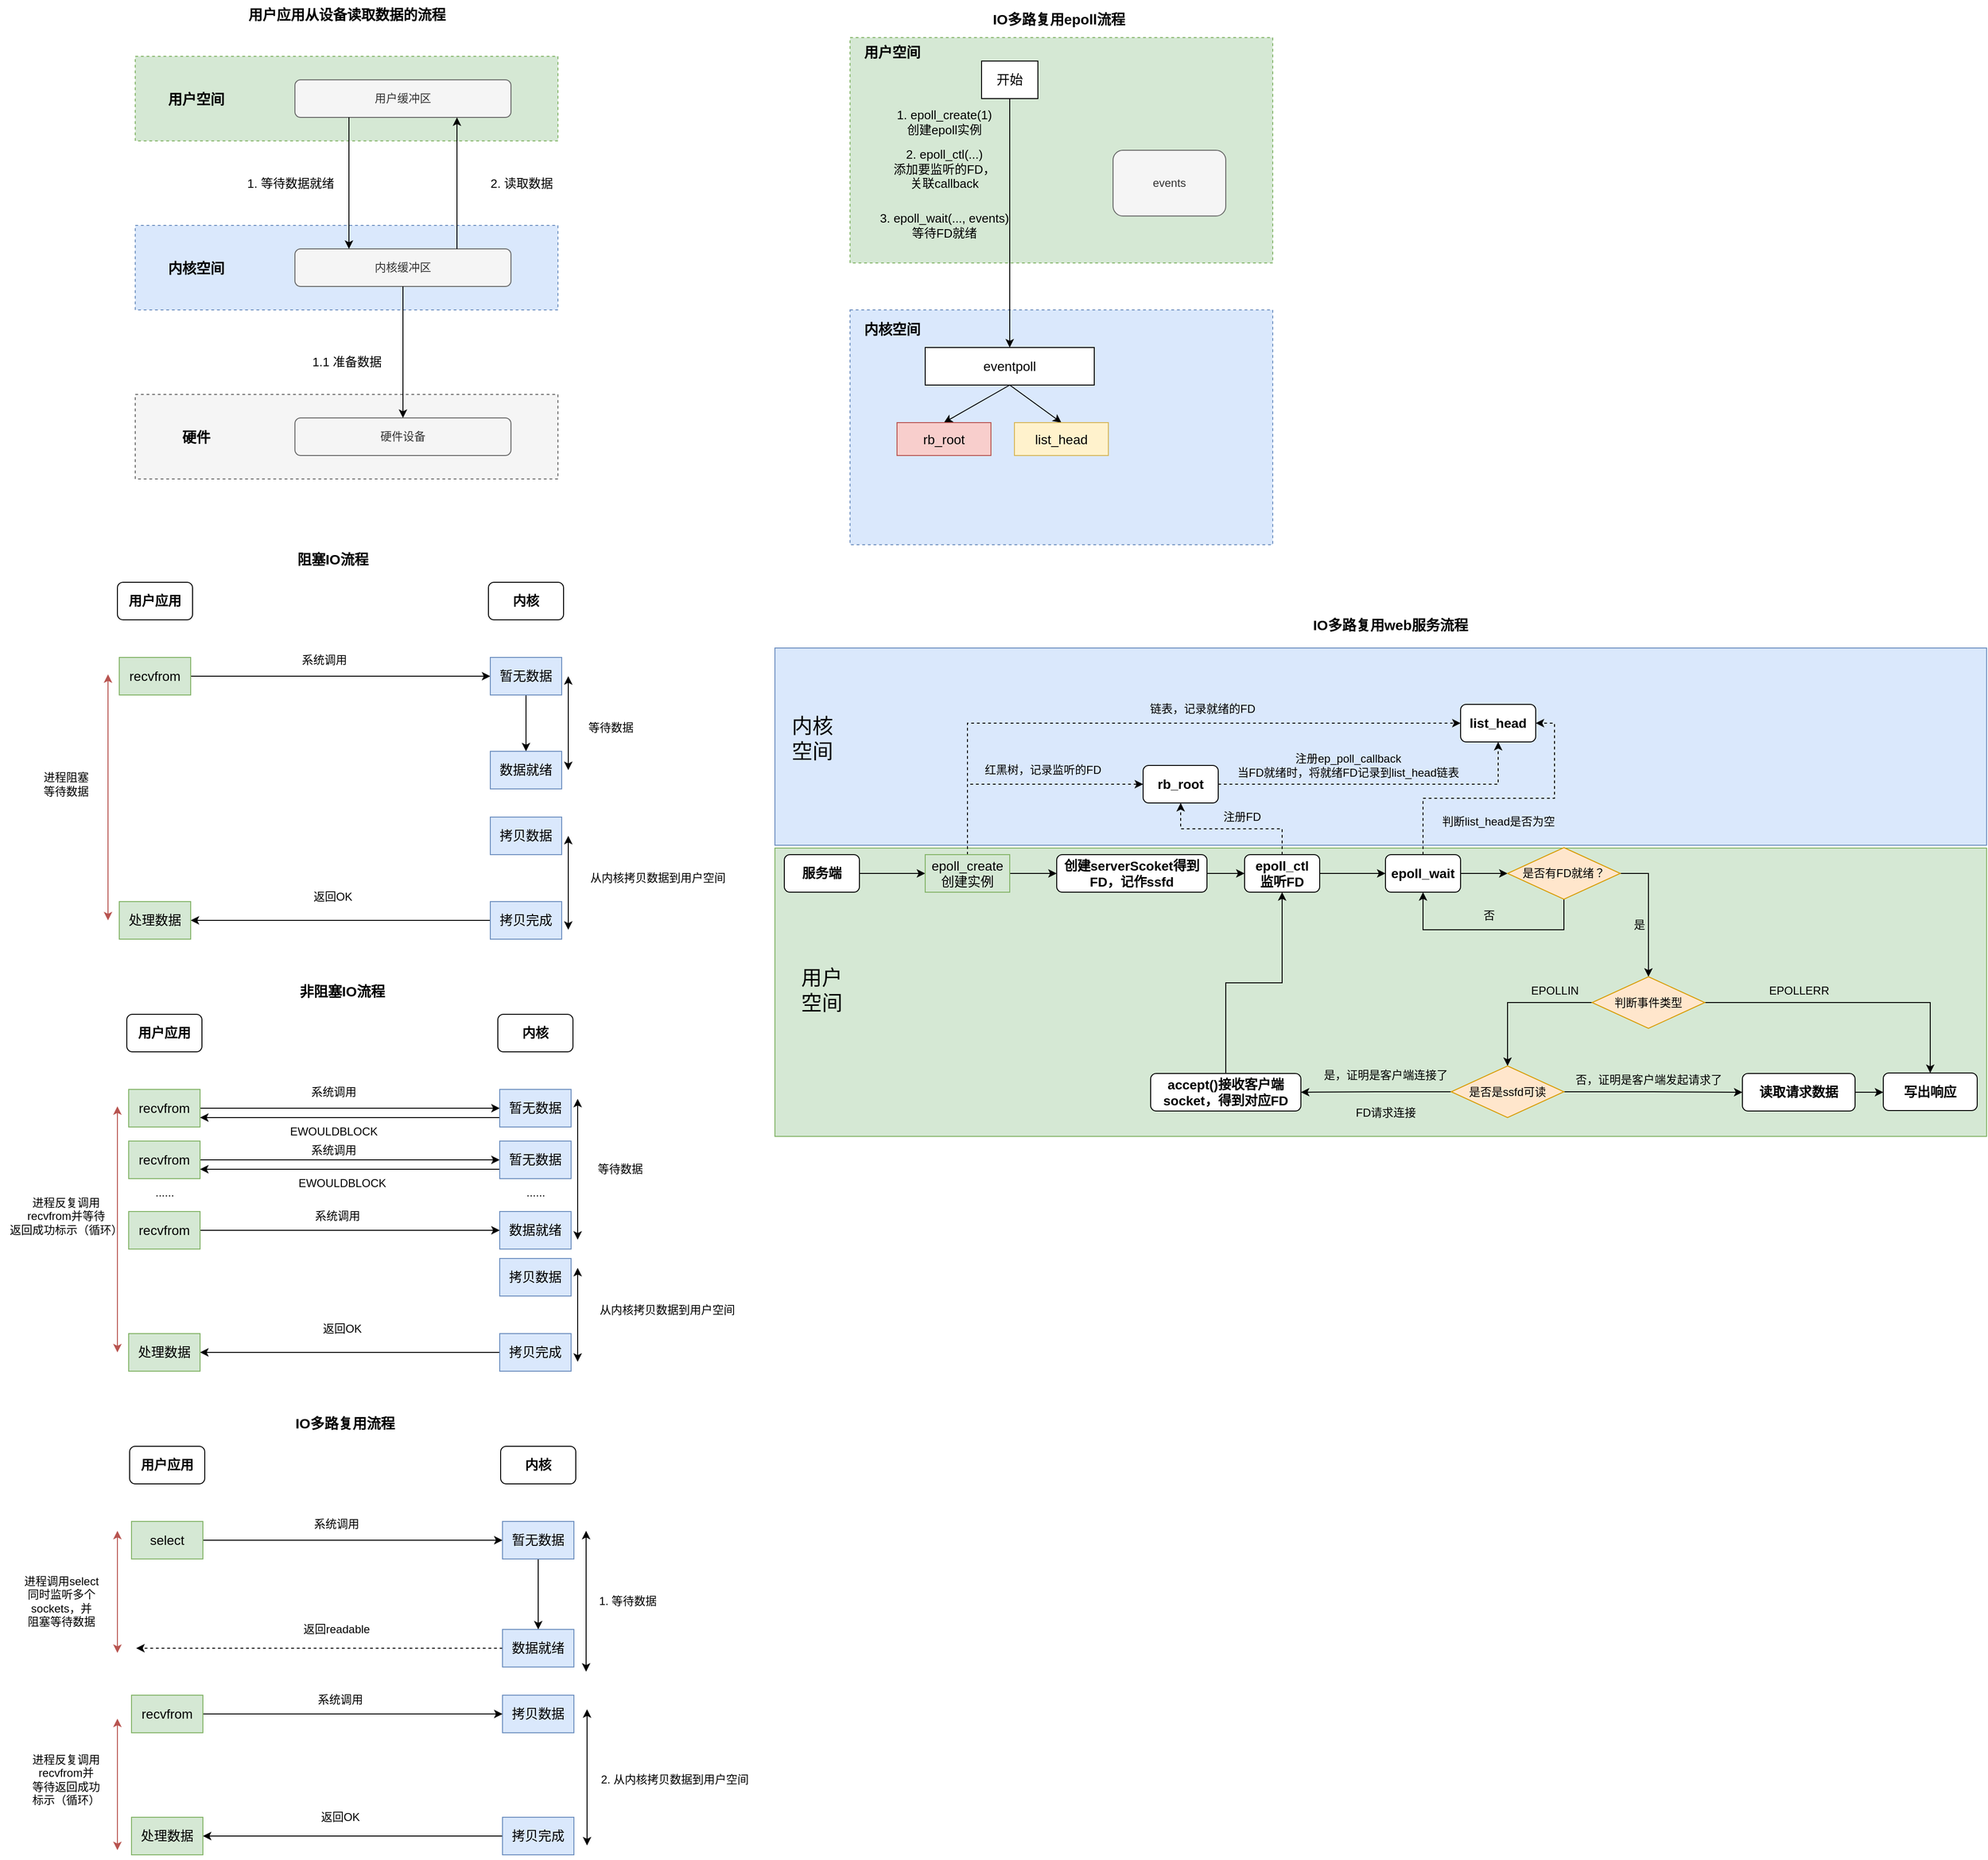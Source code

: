 <mxfile version="24.7.10">
  <diagram name="第 1 页" id="-Y688hWt-vYBH1oa-HEC">
    <mxGraphModel dx="1595" dy="975" grid="1" gridSize="10" guides="1" tooltips="1" connect="1" arrows="1" fold="1" page="0" pageScale="1" pageWidth="827" pageHeight="1169" math="0" shadow="0">
      <root>
        <mxCell id="0" />
        <mxCell id="1" parent="0" />
        <mxCell id="8fVy2sfRZONsqgeAgarc-101" value="" style="rounded=0;whiteSpace=wrap;html=1;fillColor=#d5e8d4;strokeColor=#82b366;" vertex="1" parent="1">
          <mxGeometry x="870" y="1003" width="1290" height="307" as="geometry" />
        </mxCell>
        <mxCell id="8fVy2sfRZONsqgeAgarc-99" value="" style="rounded=0;whiteSpace=wrap;html=1;fillColor=#dae8fc;strokeColor=#6c8ebf;" vertex="1" parent="1">
          <mxGeometry x="870" y="790" width="1290" height="210" as="geometry" />
        </mxCell>
        <mxCell id="o9LezySmh5jXDNd7ZTJF-5" value="" style="group" parent="1" vertex="1" connectable="0">
          <mxGeometry x="189" y="160" width="450" height="90" as="geometry" />
        </mxCell>
        <mxCell id="o9LezySmh5jXDNd7ZTJF-1" value="" style="rounded=0;whiteSpace=wrap;html=1;fillColor=#d5e8d4;strokeColor=#82b366;dashed=1;" parent="o9LezySmh5jXDNd7ZTJF-5" vertex="1">
          <mxGeometry width="450" height="90" as="geometry" />
        </mxCell>
        <mxCell id="o9LezySmh5jXDNd7ZTJF-2" value="用户空间" style="text;html=1;align=center;verticalAlign=middle;whiteSpace=wrap;rounded=0;fontSize=15;fontStyle=1" parent="o9LezySmh5jXDNd7ZTJF-5" vertex="1">
          <mxGeometry x="20" y="30" width="90" height="30" as="geometry" />
        </mxCell>
        <mxCell id="o9LezySmh5jXDNd7ZTJF-4" value="用户缓冲区" style="rounded=1;whiteSpace=wrap;html=1;fillColor=#f5f5f5;strokeColor=#666666;fontColor=#333333;" parent="o9LezySmh5jXDNd7ZTJF-5" vertex="1">
          <mxGeometry x="170" y="25" width="230" height="40" as="geometry" />
        </mxCell>
        <mxCell id="o9LezySmh5jXDNd7ZTJF-6" value="" style="group" parent="1" vertex="1" connectable="0">
          <mxGeometry x="189" y="340" width="450" height="90" as="geometry" />
        </mxCell>
        <mxCell id="o9LezySmh5jXDNd7ZTJF-7" value="" style="rounded=0;whiteSpace=wrap;html=1;fillColor=#dae8fc;strokeColor=#6c8ebf;dashed=1;" parent="o9LezySmh5jXDNd7ZTJF-6" vertex="1">
          <mxGeometry width="450" height="90" as="geometry" />
        </mxCell>
        <mxCell id="o9LezySmh5jXDNd7ZTJF-8" value="内核空间" style="text;html=1;align=center;verticalAlign=middle;whiteSpace=wrap;rounded=0;fontSize=15;fontStyle=1" parent="o9LezySmh5jXDNd7ZTJF-6" vertex="1">
          <mxGeometry x="20" y="30" width="90" height="30" as="geometry" />
        </mxCell>
        <mxCell id="o9LezySmh5jXDNd7ZTJF-9" value="内核缓冲区" style="rounded=1;whiteSpace=wrap;html=1;fillColor=#f5f5f5;strokeColor=#666666;fontColor=#333333;" parent="o9LezySmh5jXDNd7ZTJF-6" vertex="1">
          <mxGeometry x="170" y="25" width="230" height="40" as="geometry" />
        </mxCell>
        <mxCell id="o9LezySmh5jXDNd7ZTJF-11" style="edgeStyle=orthogonalEdgeStyle;rounded=0;orthogonalLoop=1;jettySize=auto;html=1;exitX=0.25;exitY=1;exitDx=0;exitDy=0;entryX=0.25;entryY=0;entryDx=0;entryDy=0;" parent="1" source="o9LezySmh5jXDNd7ZTJF-4" target="o9LezySmh5jXDNd7ZTJF-9" edge="1">
          <mxGeometry relative="1" as="geometry" />
        </mxCell>
        <mxCell id="o9LezySmh5jXDNd7ZTJF-12" value="1. 等待数据就绪" style="text;html=1;align=center;verticalAlign=middle;resizable=0;points=[];autosize=1;strokeColor=none;fillColor=none;fontSize=13;" parent="1" vertex="1">
          <mxGeometry x="294" y="280" width="120" height="30" as="geometry" />
        </mxCell>
        <mxCell id="o9LezySmh5jXDNd7ZTJF-13" style="edgeStyle=orthogonalEdgeStyle;rounded=0;orthogonalLoop=1;jettySize=auto;html=1;exitX=0.75;exitY=0;exitDx=0;exitDy=0;entryX=0.75;entryY=1;entryDx=0;entryDy=0;" parent="1" source="o9LezySmh5jXDNd7ZTJF-9" target="o9LezySmh5jXDNd7ZTJF-4" edge="1">
          <mxGeometry relative="1" as="geometry" />
        </mxCell>
        <mxCell id="o9LezySmh5jXDNd7ZTJF-14" value="2. 读取数据" style="text;html=1;align=center;verticalAlign=middle;resizable=0;points=[];autosize=1;strokeColor=none;fillColor=none;fontSize=13;" parent="1" vertex="1">
          <mxGeometry x="555" y="280" width="90" height="30" as="geometry" />
        </mxCell>
        <mxCell id="o9LezySmh5jXDNd7ZTJF-15" value="" style="group" parent="1" vertex="1" connectable="0">
          <mxGeometry x="189" y="520" width="450" height="90" as="geometry" />
        </mxCell>
        <mxCell id="o9LezySmh5jXDNd7ZTJF-16" value="" style="rounded=0;whiteSpace=wrap;html=1;fillColor=#f5f5f5;strokeColor=#666666;dashed=1;fontColor=#333333;" parent="o9LezySmh5jXDNd7ZTJF-15" vertex="1">
          <mxGeometry width="450" height="90" as="geometry" />
        </mxCell>
        <mxCell id="o9LezySmh5jXDNd7ZTJF-17" value="硬件" style="text;html=1;align=center;verticalAlign=middle;whiteSpace=wrap;rounded=0;fontSize=15;fontStyle=1" parent="o9LezySmh5jXDNd7ZTJF-15" vertex="1">
          <mxGeometry x="20" y="30" width="90" height="30" as="geometry" />
        </mxCell>
        <mxCell id="o9LezySmh5jXDNd7ZTJF-18" value="硬件设备" style="rounded=1;whiteSpace=wrap;html=1;fillColor=#f5f5f5;strokeColor=#666666;fontColor=#333333;" parent="o9LezySmh5jXDNd7ZTJF-15" vertex="1">
          <mxGeometry x="170" y="25" width="230" height="40" as="geometry" />
        </mxCell>
        <mxCell id="o9LezySmh5jXDNd7ZTJF-19" style="edgeStyle=orthogonalEdgeStyle;rounded=0;orthogonalLoop=1;jettySize=auto;html=1;exitX=0.5;exitY=1;exitDx=0;exitDy=0;entryX=0.5;entryY=0;entryDx=0;entryDy=0;" parent="1" source="o9LezySmh5jXDNd7ZTJF-9" target="o9LezySmh5jXDNd7ZTJF-18" edge="1">
          <mxGeometry relative="1" as="geometry" />
        </mxCell>
        <mxCell id="o9LezySmh5jXDNd7ZTJF-20" value="1.1 准备数据" style="text;html=1;align=center;verticalAlign=middle;resizable=0;points=[];autosize=1;strokeColor=none;fillColor=none;fontSize=13;" parent="1" vertex="1">
          <mxGeometry x="364" y="470" width="100" height="30" as="geometry" />
        </mxCell>
        <mxCell id="o9LezySmh5jXDNd7ZTJF-21" value="用户应用从设备读取数据的流程" style="text;html=1;align=center;verticalAlign=middle;resizable=0;points=[];autosize=1;strokeColor=none;fillColor=none;fontSize=15;fontStyle=1" parent="1" vertex="1">
          <mxGeometry x="299" y="100" width="230" height="30" as="geometry" />
        </mxCell>
        <mxCell id="o9LezySmh5jXDNd7ZTJF-22" value="用户应用" style="rounded=1;whiteSpace=wrap;html=1;fontSize=14;fontStyle=1" parent="1" vertex="1">
          <mxGeometry x="170" y="720" width="80" height="40" as="geometry" />
        </mxCell>
        <mxCell id="o9LezySmh5jXDNd7ZTJF-23" value="内核" style="rounded=1;whiteSpace=wrap;html=1;fontSize=14;fontStyle=1" parent="1" vertex="1">
          <mxGeometry x="565" y="720" width="80" height="40" as="geometry" />
        </mxCell>
        <mxCell id="o9LezySmh5jXDNd7ZTJF-31" style="edgeStyle=orthogonalEdgeStyle;rounded=0;orthogonalLoop=1;jettySize=auto;html=1;exitX=1;exitY=0.5;exitDx=0;exitDy=0;" parent="1" source="o9LezySmh5jXDNd7ZTJF-24" target="o9LezySmh5jXDNd7ZTJF-25" edge="1">
          <mxGeometry relative="1" as="geometry" />
        </mxCell>
        <mxCell id="o9LezySmh5jXDNd7ZTJF-24" value="recvfrom" style="rounded=0;whiteSpace=wrap;html=1;fontSize=14;fillColor=#d5e8d4;strokeColor=#82b366;" parent="1" vertex="1">
          <mxGeometry x="172" y="800" width="76" height="40" as="geometry" />
        </mxCell>
        <mxCell id="o9LezySmh5jXDNd7ZTJF-33" style="edgeStyle=orthogonalEdgeStyle;rounded=0;orthogonalLoop=1;jettySize=auto;html=1;exitX=0.5;exitY=1;exitDx=0;exitDy=0;" parent="1" source="o9LezySmh5jXDNd7ZTJF-25" target="o9LezySmh5jXDNd7ZTJF-26" edge="1">
          <mxGeometry relative="1" as="geometry" />
        </mxCell>
        <mxCell id="o9LezySmh5jXDNd7ZTJF-25" value="暂无数据" style="rounded=0;whiteSpace=wrap;html=1;fontSize=14;fillColor=#dae8fc;strokeColor=#6c8ebf;" parent="1" vertex="1">
          <mxGeometry x="567" y="800" width="76" height="40" as="geometry" />
        </mxCell>
        <mxCell id="o9LezySmh5jXDNd7ZTJF-26" value="数据就绪" style="rounded=0;whiteSpace=wrap;html=1;fontSize=14;fillColor=#dae8fc;strokeColor=#6c8ebf;" parent="1" vertex="1">
          <mxGeometry x="567" y="900" width="76" height="40" as="geometry" />
        </mxCell>
        <mxCell id="o9LezySmh5jXDNd7ZTJF-28" value="拷贝数据" style="rounded=0;whiteSpace=wrap;html=1;fontSize=14;fillColor=#dae8fc;strokeColor=#6c8ebf;" parent="1" vertex="1">
          <mxGeometry x="567" y="970" width="76" height="40" as="geometry" />
        </mxCell>
        <mxCell id="o9LezySmh5jXDNd7ZTJF-39" style="edgeStyle=orthogonalEdgeStyle;rounded=0;orthogonalLoop=1;jettySize=auto;html=1;exitX=0;exitY=0.5;exitDx=0;exitDy=0;" parent="1" source="o9LezySmh5jXDNd7ZTJF-29" target="o9LezySmh5jXDNd7ZTJF-30" edge="1">
          <mxGeometry relative="1" as="geometry" />
        </mxCell>
        <mxCell id="o9LezySmh5jXDNd7ZTJF-29" value="拷贝完成" style="rounded=0;whiteSpace=wrap;html=1;fontSize=14;fillColor=#dae8fc;strokeColor=#6c8ebf;" parent="1" vertex="1">
          <mxGeometry x="567" y="1060" width="76" height="40" as="geometry" />
        </mxCell>
        <mxCell id="o9LezySmh5jXDNd7ZTJF-30" value="处理数据" style="rounded=0;whiteSpace=wrap;html=1;fontSize=14;fillColor=#d5e8d4;strokeColor=#82b366;" parent="1" vertex="1">
          <mxGeometry x="172" y="1060" width="76" height="40" as="geometry" />
        </mxCell>
        <mxCell id="o9LezySmh5jXDNd7ZTJF-32" value="系统调用" style="text;html=1;align=center;verticalAlign=middle;resizable=0;points=[];autosize=1;strokeColor=none;fillColor=none;" parent="1" vertex="1">
          <mxGeometry x="355" y="788" width="70" height="30" as="geometry" />
        </mxCell>
        <mxCell id="o9LezySmh5jXDNd7ZTJF-35" value="" style="endArrow=classic;startArrow=classic;html=1;rounded=0;" parent="1" edge="1">
          <mxGeometry width="50" height="50" relative="1" as="geometry">
            <mxPoint x="650" y="920" as="sourcePoint" />
            <mxPoint x="650" y="820" as="targetPoint" />
          </mxGeometry>
        </mxCell>
        <mxCell id="o9LezySmh5jXDNd7ZTJF-36" value="等待数据" style="text;html=1;align=center;verticalAlign=middle;resizable=0;points=[];autosize=1;strokeColor=none;fillColor=none;" parent="1" vertex="1">
          <mxGeometry x="660" y="860" width="70" height="30" as="geometry" />
        </mxCell>
        <mxCell id="o9LezySmh5jXDNd7ZTJF-37" value="" style="endArrow=classic;startArrow=classic;html=1;rounded=0;" parent="1" edge="1">
          <mxGeometry width="50" height="50" relative="1" as="geometry">
            <mxPoint x="650" y="1090" as="sourcePoint" />
            <mxPoint x="650" y="990" as="targetPoint" />
          </mxGeometry>
        </mxCell>
        <mxCell id="o9LezySmh5jXDNd7ZTJF-38" value="从内核拷贝数据到用户空间" style="text;html=1;align=center;verticalAlign=middle;resizable=0;points=[];autosize=1;strokeColor=none;fillColor=none;" parent="1" vertex="1">
          <mxGeometry x="660" y="1020" width="170" height="30" as="geometry" />
        </mxCell>
        <mxCell id="o9LezySmh5jXDNd7ZTJF-40" value="返回OK" style="text;html=1;align=center;verticalAlign=middle;resizable=0;points=[];autosize=1;strokeColor=none;fillColor=none;" parent="1" vertex="1">
          <mxGeometry x="369" y="1040" width="60" height="30" as="geometry" />
        </mxCell>
        <mxCell id="o9LezySmh5jXDNd7ZTJF-41" value="" style="endArrow=classic;startArrow=classic;html=1;rounded=0;fillColor=#f8cecc;strokeColor=#b85450;" parent="1" edge="1">
          <mxGeometry width="50" height="50" relative="1" as="geometry">
            <mxPoint x="160" y="1080" as="sourcePoint" />
            <mxPoint x="160" y="818" as="targetPoint" />
          </mxGeometry>
        </mxCell>
        <mxCell id="o9LezySmh5jXDNd7ZTJF-43" value="进程阻塞&lt;div&gt;等待数据&lt;/div&gt;" style="text;html=1;align=center;verticalAlign=middle;resizable=0;points=[];autosize=1;strokeColor=none;fillColor=none;" parent="1" vertex="1">
          <mxGeometry x="80" y="915" width="70" height="40" as="geometry" />
        </mxCell>
        <mxCell id="o9LezySmh5jXDNd7ZTJF-44" value="阻塞IO流程" style="text;html=1;align=center;verticalAlign=middle;resizable=0;points=[];autosize=1;strokeColor=none;fillColor=none;fontSize=15;fontStyle=1" parent="1" vertex="1">
          <mxGeometry x="349" y="680" width="100" height="30" as="geometry" />
        </mxCell>
        <mxCell id="o9LezySmh5jXDNd7ZTJF-45" value="用户应用" style="rounded=1;whiteSpace=wrap;html=1;fontSize=14;fontStyle=1" parent="1" vertex="1">
          <mxGeometry x="180" y="1180" width="80" height="40" as="geometry" />
        </mxCell>
        <mxCell id="o9LezySmh5jXDNd7ZTJF-46" value="内核" style="rounded=1;whiteSpace=wrap;html=1;fontSize=14;fontStyle=1" parent="1" vertex="1">
          <mxGeometry x="575" y="1180" width="80" height="40" as="geometry" />
        </mxCell>
        <mxCell id="o9LezySmh5jXDNd7ZTJF-47" style="edgeStyle=orthogonalEdgeStyle;rounded=0;orthogonalLoop=1;jettySize=auto;html=1;exitX=1;exitY=0.5;exitDx=0;exitDy=0;" parent="1" source="o9LezySmh5jXDNd7ZTJF-48" target="o9LezySmh5jXDNd7ZTJF-50" edge="1">
          <mxGeometry relative="1" as="geometry" />
        </mxCell>
        <mxCell id="o9LezySmh5jXDNd7ZTJF-48" value="recvfrom" style="rounded=0;whiteSpace=wrap;html=1;fontSize=14;fillColor=#d5e8d4;strokeColor=#82b366;" parent="1" vertex="1">
          <mxGeometry x="182" y="1260" width="76" height="40" as="geometry" />
        </mxCell>
        <mxCell id="o9LezySmh5jXDNd7ZTJF-66" style="edgeStyle=orthogonalEdgeStyle;rounded=0;orthogonalLoop=1;jettySize=auto;html=1;exitX=0;exitY=0.75;exitDx=0;exitDy=0;entryX=1;entryY=0.75;entryDx=0;entryDy=0;" parent="1" source="o9LezySmh5jXDNd7ZTJF-50" target="o9LezySmh5jXDNd7ZTJF-48" edge="1">
          <mxGeometry relative="1" as="geometry" />
        </mxCell>
        <mxCell id="o9LezySmh5jXDNd7ZTJF-50" value="暂无数据" style="rounded=0;whiteSpace=wrap;html=1;fontSize=14;fillColor=#dae8fc;strokeColor=#6c8ebf;" parent="1" vertex="1">
          <mxGeometry x="577" y="1260" width="76" height="40" as="geometry" />
        </mxCell>
        <mxCell id="o9LezySmh5jXDNd7ZTJF-51" value="数据就绪" style="rounded=0;whiteSpace=wrap;html=1;fontSize=14;fillColor=#dae8fc;strokeColor=#6c8ebf;" parent="1" vertex="1">
          <mxGeometry x="577" y="1390" width="76" height="40" as="geometry" />
        </mxCell>
        <mxCell id="o9LezySmh5jXDNd7ZTJF-52" value="拷贝数据" style="rounded=0;whiteSpace=wrap;html=1;fontSize=14;fillColor=#dae8fc;strokeColor=#6c8ebf;" parent="1" vertex="1">
          <mxGeometry x="577" y="1440" width="76" height="40" as="geometry" />
        </mxCell>
        <mxCell id="o9LezySmh5jXDNd7ZTJF-53" style="edgeStyle=orthogonalEdgeStyle;rounded=0;orthogonalLoop=1;jettySize=auto;html=1;exitX=0;exitY=0.5;exitDx=0;exitDy=0;" parent="1" source="o9LezySmh5jXDNd7ZTJF-54" target="o9LezySmh5jXDNd7ZTJF-55" edge="1">
          <mxGeometry relative="1" as="geometry" />
        </mxCell>
        <mxCell id="o9LezySmh5jXDNd7ZTJF-54" value="拷贝完成" style="rounded=0;whiteSpace=wrap;html=1;fontSize=14;fillColor=#dae8fc;strokeColor=#6c8ebf;" parent="1" vertex="1">
          <mxGeometry x="577" y="1520" width="76" height="40" as="geometry" />
        </mxCell>
        <mxCell id="o9LezySmh5jXDNd7ZTJF-55" value="处理数据" style="rounded=0;whiteSpace=wrap;html=1;fontSize=14;fillColor=#d5e8d4;strokeColor=#82b366;" parent="1" vertex="1">
          <mxGeometry x="182" y="1520" width="76" height="40" as="geometry" />
        </mxCell>
        <mxCell id="o9LezySmh5jXDNd7ZTJF-56" value="系统调用" style="text;html=1;align=center;verticalAlign=middle;resizable=0;points=[];autosize=1;strokeColor=none;fillColor=none;" parent="1" vertex="1">
          <mxGeometry x="365" y="1248" width="70" height="30" as="geometry" />
        </mxCell>
        <mxCell id="o9LezySmh5jXDNd7ZTJF-57" value="" style="endArrow=classic;startArrow=classic;html=1;rounded=0;" parent="1" edge="1">
          <mxGeometry width="50" height="50" relative="1" as="geometry">
            <mxPoint x="660" y="1420" as="sourcePoint" />
            <mxPoint x="660" y="1270" as="targetPoint" />
          </mxGeometry>
        </mxCell>
        <mxCell id="o9LezySmh5jXDNd7ZTJF-58" value="等待数据" style="text;html=1;align=center;verticalAlign=middle;resizable=0;points=[];autosize=1;strokeColor=none;fillColor=none;" parent="1" vertex="1">
          <mxGeometry x="670" y="1330" width="70" height="30" as="geometry" />
        </mxCell>
        <mxCell id="o9LezySmh5jXDNd7ZTJF-59" value="" style="endArrow=classic;startArrow=classic;html=1;rounded=0;" parent="1" edge="1">
          <mxGeometry width="50" height="50" relative="1" as="geometry">
            <mxPoint x="660" y="1550" as="sourcePoint" />
            <mxPoint x="660" y="1450" as="targetPoint" />
          </mxGeometry>
        </mxCell>
        <mxCell id="o9LezySmh5jXDNd7ZTJF-60" value="从内核拷贝数据到用户空间" style="text;html=1;align=center;verticalAlign=middle;resizable=0;points=[];autosize=1;strokeColor=none;fillColor=none;" parent="1" vertex="1">
          <mxGeometry x="670" y="1480" width="170" height="30" as="geometry" />
        </mxCell>
        <mxCell id="o9LezySmh5jXDNd7ZTJF-61" value="返回OK" style="text;html=1;align=center;verticalAlign=middle;resizable=0;points=[];autosize=1;strokeColor=none;fillColor=none;" parent="1" vertex="1">
          <mxGeometry x="379" y="1500" width="60" height="30" as="geometry" />
        </mxCell>
        <mxCell id="o9LezySmh5jXDNd7ZTJF-62" value="" style="endArrow=classic;startArrow=classic;html=1;rounded=0;fillColor=#f8cecc;strokeColor=#b85450;" parent="1" edge="1">
          <mxGeometry width="50" height="50" relative="1" as="geometry">
            <mxPoint x="170" y="1540" as="sourcePoint" />
            <mxPoint x="170" y="1278" as="targetPoint" />
          </mxGeometry>
        </mxCell>
        <mxCell id="o9LezySmh5jXDNd7ZTJF-63" value="进程反复调用&lt;div&gt;recvfrom并等待&lt;/div&gt;&lt;div&gt;返回成功标示（循环）&lt;/div&gt;" style="text;html=1;align=center;verticalAlign=middle;resizable=0;points=[];autosize=1;strokeColor=none;fillColor=none;" parent="1" vertex="1">
          <mxGeometry x="45" y="1365" width="140" height="60" as="geometry" />
        </mxCell>
        <mxCell id="o9LezySmh5jXDNd7ZTJF-64" value="非阻塞IO流程" style="text;html=1;align=center;verticalAlign=middle;resizable=0;points=[];autosize=1;strokeColor=none;fillColor=none;fontSize=15;fontStyle=1" parent="1" vertex="1">
          <mxGeometry x="354" y="1140" width="110" height="30" as="geometry" />
        </mxCell>
        <mxCell id="o9LezySmh5jXDNd7ZTJF-74" style="edgeStyle=orthogonalEdgeStyle;rounded=0;orthogonalLoop=1;jettySize=auto;html=1;exitX=1;exitY=0.5;exitDx=0;exitDy=0;entryX=0;entryY=0.5;entryDx=0;entryDy=0;" parent="1" source="o9LezySmh5jXDNd7ZTJF-65" target="o9LezySmh5jXDNd7ZTJF-71" edge="1">
          <mxGeometry relative="1" as="geometry" />
        </mxCell>
        <mxCell id="o9LezySmh5jXDNd7ZTJF-65" value="recvfrom" style="rounded=0;whiteSpace=wrap;html=1;fontSize=14;fillColor=#d5e8d4;strokeColor=#82b366;" parent="1" vertex="1">
          <mxGeometry x="182" y="1315" width="76" height="40" as="geometry" />
        </mxCell>
        <mxCell id="o9LezySmh5jXDNd7ZTJF-70" style="edgeStyle=orthogonalEdgeStyle;rounded=0;orthogonalLoop=1;jettySize=auto;html=1;exitX=1;exitY=0.5;exitDx=0;exitDy=0;entryX=0;entryY=0.5;entryDx=0;entryDy=0;" parent="1" source="o9LezySmh5jXDNd7ZTJF-67" target="o9LezySmh5jXDNd7ZTJF-51" edge="1">
          <mxGeometry relative="1" as="geometry" />
        </mxCell>
        <mxCell id="o9LezySmh5jXDNd7ZTJF-67" value="recvfrom" style="rounded=0;whiteSpace=wrap;html=1;fontSize=14;fillColor=#d5e8d4;strokeColor=#82b366;" parent="1" vertex="1">
          <mxGeometry x="182" y="1390" width="76" height="40" as="geometry" />
        </mxCell>
        <mxCell id="o9LezySmh5jXDNd7ZTJF-68" value="......" style="text;html=1;align=center;verticalAlign=middle;resizable=0;points=[];autosize=1;strokeColor=none;fillColor=none;" parent="1" vertex="1">
          <mxGeometry x="200" y="1355" width="40" height="30" as="geometry" />
        </mxCell>
        <mxCell id="o9LezySmh5jXDNd7ZTJF-76" style="edgeStyle=orthogonalEdgeStyle;rounded=0;orthogonalLoop=1;jettySize=auto;html=1;exitX=0;exitY=0.75;exitDx=0;exitDy=0;entryX=1;entryY=0.75;entryDx=0;entryDy=0;" parent="1" source="o9LezySmh5jXDNd7ZTJF-71" target="o9LezySmh5jXDNd7ZTJF-65" edge="1">
          <mxGeometry relative="1" as="geometry" />
        </mxCell>
        <mxCell id="o9LezySmh5jXDNd7ZTJF-71" value="暂无数据" style="rounded=0;whiteSpace=wrap;html=1;fontSize=14;fillColor=#dae8fc;strokeColor=#6c8ebf;" parent="1" vertex="1">
          <mxGeometry x="577" y="1315" width="76" height="40" as="geometry" />
        </mxCell>
        <mxCell id="o9LezySmh5jXDNd7ZTJF-72" value="......" style="text;html=1;align=center;verticalAlign=middle;resizable=0;points=[];autosize=1;strokeColor=none;fillColor=none;" parent="1" vertex="1">
          <mxGeometry x="595" y="1355" width="40" height="30" as="geometry" />
        </mxCell>
        <mxCell id="o9LezySmh5jXDNd7ZTJF-73" value="EWOULDBLOCK" style="text;html=1;align=center;verticalAlign=middle;resizable=0;points=[];autosize=1;strokeColor=none;fillColor=none;" parent="1" vertex="1">
          <mxGeometry x="340" y="1290" width="120" height="30" as="geometry" />
        </mxCell>
        <mxCell id="o9LezySmh5jXDNd7ZTJF-75" value="系统调用" style="text;html=1;align=center;verticalAlign=middle;resizable=0;points=[];autosize=1;strokeColor=none;fillColor=none;" parent="1" vertex="1">
          <mxGeometry x="365" y="1310" width="70" height="30" as="geometry" />
        </mxCell>
        <mxCell id="o9LezySmh5jXDNd7ZTJF-77" value="EWOULDBLOCK" style="text;html=1;align=center;verticalAlign=middle;resizable=0;points=[];autosize=1;strokeColor=none;fillColor=none;" parent="1" vertex="1">
          <mxGeometry x="349" y="1345" width="120" height="30" as="geometry" />
        </mxCell>
        <mxCell id="o9LezySmh5jXDNd7ZTJF-78" value="系统调用" style="text;html=1;align=center;verticalAlign=middle;resizable=0;points=[];autosize=1;strokeColor=none;fillColor=none;" parent="1" vertex="1">
          <mxGeometry x="369" y="1380" width="70" height="30" as="geometry" />
        </mxCell>
        <mxCell id="o9LezySmh5jXDNd7ZTJF-80" value="用户应用" style="rounded=1;whiteSpace=wrap;html=1;fontSize=14;fontStyle=1" parent="1" vertex="1">
          <mxGeometry x="183" y="1640" width="80" height="40" as="geometry" />
        </mxCell>
        <mxCell id="o9LezySmh5jXDNd7ZTJF-81" value="内核" style="rounded=1;whiteSpace=wrap;html=1;fontSize=14;fontStyle=1" parent="1" vertex="1">
          <mxGeometry x="578" y="1640" width="80" height="40" as="geometry" />
        </mxCell>
        <mxCell id="o9LezySmh5jXDNd7ZTJF-82" style="edgeStyle=orthogonalEdgeStyle;rounded=0;orthogonalLoop=1;jettySize=auto;html=1;exitX=1;exitY=0.5;exitDx=0;exitDy=0;" parent="1" source="o9LezySmh5jXDNd7ZTJF-83" target="o9LezySmh5jXDNd7ZTJF-85" edge="1">
          <mxGeometry relative="1" as="geometry" />
        </mxCell>
        <mxCell id="o9LezySmh5jXDNd7ZTJF-83" value="select" style="rounded=0;whiteSpace=wrap;html=1;fontSize=14;fillColor=#d5e8d4;strokeColor=#82b366;" parent="1" vertex="1">
          <mxGeometry x="185" y="1720" width="76" height="40" as="geometry" />
        </mxCell>
        <mxCell id="8rk5Vdsw0W2c7vTpM0ei-4" style="edgeStyle=orthogonalEdgeStyle;rounded=0;orthogonalLoop=1;jettySize=auto;html=1;exitX=0.5;exitY=1;exitDx=0;exitDy=0;entryX=0.5;entryY=0;entryDx=0;entryDy=0;" parent="1" source="o9LezySmh5jXDNd7ZTJF-85" target="8rk5Vdsw0W2c7vTpM0ei-3" edge="1">
          <mxGeometry relative="1" as="geometry" />
        </mxCell>
        <mxCell id="o9LezySmh5jXDNd7ZTJF-85" value="暂无数据" style="rounded=0;whiteSpace=wrap;html=1;fontSize=14;fillColor=#dae8fc;strokeColor=#6c8ebf;" parent="1" vertex="1">
          <mxGeometry x="580" y="1720" width="76" height="40" as="geometry" />
        </mxCell>
        <mxCell id="o9LezySmh5jXDNd7ZTJF-87" value="拷贝数据" style="rounded=0;whiteSpace=wrap;html=1;fontSize=14;fillColor=#dae8fc;strokeColor=#6c8ebf;" parent="1" vertex="1">
          <mxGeometry x="580" y="1905" width="76" height="40" as="geometry" />
        </mxCell>
        <mxCell id="o9LezySmh5jXDNd7ZTJF-88" style="edgeStyle=orthogonalEdgeStyle;rounded=0;orthogonalLoop=1;jettySize=auto;html=1;exitX=0;exitY=0.5;exitDx=0;exitDy=0;" parent="1" source="o9LezySmh5jXDNd7ZTJF-89" target="o9LezySmh5jXDNd7ZTJF-90" edge="1">
          <mxGeometry relative="1" as="geometry" />
        </mxCell>
        <mxCell id="o9LezySmh5jXDNd7ZTJF-89" value="拷贝完成" style="rounded=0;whiteSpace=wrap;html=1;fontSize=14;fillColor=#dae8fc;strokeColor=#6c8ebf;" parent="1" vertex="1">
          <mxGeometry x="580" y="2035" width="76" height="40" as="geometry" />
        </mxCell>
        <mxCell id="o9LezySmh5jXDNd7ZTJF-90" value="处理数据" style="rounded=0;whiteSpace=wrap;html=1;fontSize=14;fillColor=#d5e8d4;strokeColor=#82b366;" parent="1" vertex="1">
          <mxGeometry x="185" y="2035" width="76" height="40" as="geometry" />
        </mxCell>
        <mxCell id="o9LezySmh5jXDNd7ZTJF-91" value="系统调用" style="text;html=1;align=center;verticalAlign=middle;resizable=0;points=[];autosize=1;strokeColor=none;fillColor=none;" parent="1" vertex="1">
          <mxGeometry x="368" y="1708" width="70" height="30" as="geometry" />
        </mxCell>
        <mxCell id="o9LezySmh5jXDNd7ZTJF-92" value="" style="endArrow=classic;startArrow=classic;html=1;rounded=0;" parent="1" edge="1">
          <mxGeometry width="50" height="50" relative="1" as="geometry">
            <mxPoint x="669" y="1880" as="sourcePoint" />
            <mxPoint x="669" y="1730" as="targetPoint" />
          </mxGeometry>
        </mxCell>
        <mxCell id="o9LezySmh5jXDNd7ZTJF-93" value="1. 等待数据" style="text;html=1;align=center;verticalAlign=middle;resizable=0;points=[];autosize=1;strokeColor=none;fillColor=none;" parent="1" vertex="1">
          <mxGeometry x="673" y="1790" width="80" height="30" as="geometry" />
        </mxCell>
        <mxCell id="o9LezySmh5jXDNd7ZTJF-94" value="" style="endArrow=classic;startArrow=classic;html=1;rounded=0;" parent="1" edge="1">
          <mxGeometry width="50" height="50" relative="1" as="geometry">
            <mxPoint x="670" y="2065" as="sourcePoint" />
            <mxPoint x="670" y="1920" as="targetPoint" />
          </mxGeometry>
        </mxCell>
        <mxCell id="o9LezySmh5jXDNd7ZTJF-95" value="2. 从内核拷贝数据到用户空间" style="text;html=1;align=center;verticalAlign=middle;resizable=0;points=[];autosize=1;strokeColor=none;fillColor=none;" parent="1" vertex="1">
          <mxGeometry x="673" y="1980" width="180" height="30" as="geometry" />
        </mxCell>
        <mxCell id="o9LezySmh5jXDNd7ZTJF-96" value="返回OK" style="text;html=1;align=center;verticalAlign=middle;resizable=0;points=[];autosize=1;strokeColor=none;fillColor=none;" parent="1" vertex="1">
          <mxGeometry x="377" y="2020" width="60" height="30" as="geometry" />
        </mxCell>
        <mxCell id="o9LezySmh5jXDNd7ZTJF-97" value="" style="endArrow=classic;startArrow=classic;html=1;rounded=0;fillColor=#f8cecc;strokeColor=#b85450;" parent="1" edge="1">
          <mxGeometry width="50" height="50" relative="1" as="geometry">
            <mxPoint x="170" y="1860" as="sourcePoint" />
            <mxPoint x="170" y="1730" as="targetPoint" />
          </mxGeometry>
        </mxCell>
        <mxCell id="o9LezySmh5jXDNd7ZTJF-98" value="进程调用select&lt;div&gt;同时监听多个&lt;/div&gt;&lt;div&gt;sockets，并&lt;/div&gt;&lt;div&gt;阻塞等待数据&lt;/div&gt;" style="text;html=1;align=center;verticalAlign=middle;resizable=0;points=[];autosize=1;strokeColor=none;fillColor=none;" parent="1" vertex="1">
          <mxGeometry x="60" y="1770" width="100" height="70" as="geometry" />
        </mxCell>
        <mxCell id="o9LezySmh5jXDNd7ZTJF-99" value="IO多路复用流程" style="text;html=1;align=center;verticalAlign=middle;resizable=0;points=[];autosize=1;strokeColor=none;fillColor=none;fontSize=15;fontStyle=1" parent="1" vertex="1">
          <mxGeometry x="347" y="1600" width="130" height="30" as="geometry" />
        </mxCell>
        <mxCell id="o9LezySmh5jXDNd7ZTJF-102" style="edgeStyle=orthogonalEdgeStyle;rounded=0;orthogonalLoop=1;jettySize=auto;html=1;exitX=1;exitY=0.5;exitDx=0;exitDy=0;entryX=0;entryY=0.5;entryDx=0;entryDy=0;" parent="1" source="o9LezySmh5jXDNd7ZTJF-103" target="o9LezySmh5jXDNd7ZTJF-87" edge="1">
          <mxGeometry relative="1" as="geometry">
            <mxPoint x="580" y="1925" as="targetPoint" />
          </mxGeometry>
        </mxCell>
        <mxCell id="o9LezySmh5jXDNd7ZTJF-103" value="recvfrom" style="rounded=0;whiteSpace=wrap;html=1;fontSize=14;fillColor=#d5e8d4;strokeColor=#82b366;" parent="1" vertex="1">
          <mxGeometry x="185" y="1905" width="76" height="40" as="geometry" />
        </mxCell>
        <mxCell id="o9LezySmh5jXDNd7ZTJF-105" style="edgeStyle=orthogonalEdgeStyle;rounded=0;orthogonalLoop=1;jettySize=auto;html=1;exitX=0;exitY=0.5;exitDx=0;exitDy=0;dashed=1;" parent="1" source="8rk5Vdsw0W2c7vTpM0ei-3" edge="1">
          <mxGeometry relative="1" as="geometry">
            <mxPoint x="580" y="1805" as="sourcePoint" />
            <mxPoint x="190" y="1855" as="targetPoint" />
          </mxGeometry>
        </mxCell>
        <mxCell id="o9LezySmh5jXDNd7ZTJF-109" value="返回readable" style="text;html=1;align=center;verticalAlign=middle;resizable=0;points=[];autosize=1;strokeColor=none;fillColor=none;" parent="1" vertex="1">
          <mxGeometry x="358" y="1820" width="90" height="30" as="geometry" />
        </mxCell>
        <mxCell id="o9LezySmh5jXDNd7ZTJF-111" value="系统调用" style="text;html=1;align=center;verticalAlign=middle;resizable=0;points=[];autosize=1;strokeColor=none;fillColor=none;" parent="1" vertex="1">
          <mxGeometry x="372" y="1895" width="70" height="30" as="geometry" />
        </mxCell>
        <mxCell id="8rk5Vdsw0W2c7vTpM0ei-3" value="数据就绪" style="rounded=0;whiteSpace=wrap;html=1;fontSize=14;fillColor=#dae8fc;strokeColor=#6c8ebf;" parent="1" vertex="1">
          <mxGeometry x="580" y="1835" width="76" height="40" as="geometry" />
        </mxCell>
        <mxCell id="8rk5Vdsw0W2c7vTpM0ei-5" value="" style="endArrow=classic;startArrow=classic;html=1;rounded=0;fillColor=#f8cecc;strokeColor=#b85450;" parent="1" edge="1">
          <mxGeometry width="50" height="50" relative="1" as="geometry">
            <mxPoint x="170" y="2070" as="sourcePoint" />
            <mxPoint x="170" y="1930" as="targetPoint" />
          </mxGeometry>
        </mxCell>
        <mxCell id="8rk5Vdsw0W2c7vTpM0ei-6" value="进程反复调用&lt;div&gt;recvfrom并&lt;/div&gt;&lt;div&gt;等待返回成功&lt;/div&gt;&lt;div&gt;标示（循环）&lt;/div&gt;" style="text;html=1;align=center;verticalAlign=middle;resizable=0;points=[];autosize=1;strokeColor=none;fillColor=none;" parent="1" vertex="1">
          <mxGeometry x="65" y="1960" width="100" height="70" as="geometry" />
        </mxCell>
        <mxCell id="8fVy2sfRZONsqgeAgarc-19" value="IO多路复用epoll流程" style="text;html=1;align=center;verticalAlign=middle;resizable=0;points=[];autosize=1;strokeColor=none;fillColor=none;fontSize=15;fontStyle=1" vertex="1" parent="1">
          <mxGeometry x="1092" y="105" width="160" height="30" as="geometry" />
        </mxCell>
        <mxCell id="8fVy2sfRZONsqgeAgarc-28" value="" style="group" vertex="1" connectable="0" parent="1">
          <mxGeometry x="950" y="140" width="450" height="240" as="geometry" />
        </mxCell>
        <mxCell id="8fVy2sfRZONsqgeAgarc-29" value="" style="rounded=0;whiteSpace=wrap;html=1;fillColor=#d5e8d4;strokeColor=#82b366;dashed=1;" vertex="1" parent="8fVy2sfRZONsqgeAgarc-28">
          <mxGeometry width="450" height="240" as="geometry" />
        </mxCell>
        <mxCell id="8fVy2sfRZONsqgeAgarc-30" value="用户空间" style="text;html=1;align=center;verticalAlign=middle;whiteSpace=wrap;rounded=0;fontSize=15;fontStyle=1" vertex="1" parent="8fVy2sfRZONsqgeAgarc-28">
          <mxGeometry width="90" height="30" as="geometry" />
        </mxCell>
        <mxCell id="8fVy2sfRZONsqgeAgarc-33" value="开始" style="rounded=0;whiteSpace=wrap;html=1;fontSize=14;" vertex="1" parent="8fVy2sfRZONsqgeAgarc-28">
          <mxGeometry x="140" y="25" width="60" height="40" as="geometry" />
        </mxCell>
        <mxCell id="8fVy2sfRZONsqgeAgarc-50" value="1. epoll_create(1)&lt;div&gt;创建epoll实例&lt;/div&gt;" style="text;html=1;align=center;verticalAlign=middle;resizable=0;points=[];autosize=1;strokeColor=none;fillColor=none;fontSize=13;" vertex="1" parent="8fVy2sfRZONsqgeAgarc-28">
          <mxGeometry x="40" y="70" width="120" height="40" as="geometry" />
        </mxCell>
        <mxCell id="8fVy2sfRZONsqgeAgarc-51" value="2. epoll_ctl(...)&lt;div&gt;添加要监听的FD，&lt;/div&gt;&lt;div&gt;关联callback&lt;/div&gt;" style="text;html=1;align=center;verticalAlign=middle;resizable=0;points=[];autosize=1;strokeColor=none;fillColor=none;fontSize=13;" vertex="1" parent="8fVy2sfRZONsqgeAgarc-28">
          <mxGeometry x="35" y="110" width="130" height="60" as="geometry" />
        </mxCell>
        <mxCell id="8fVy2sfRZONsqgeAgarc-52" value="3. epoll_wait(..., events)&lt;div&gt;等待FD就绪&lt;/div&gt;" style="text;html=1;align=center;verticalAlign=middle;resizable=0;points=[];autosize=1;strokeColor=none;fillColor=none;fontSize=13;" vertex="1" parent="8fVy2sfRZONsqgeAgarc-28">
          <mxGeometry x="20" y="180" width="160" height="40" as="geometry" />
        </mxCell>
        <mxCell id="8fVy2sfRZONsqgeAgarc-53" value="events" style="rounded=1;whiteSpace=wrap;html=1;fillColor=#f5f5f5;strokeColor=#666666;fontColor=#333333;" vertex="1" parent="8fVy2sfRZONsqgeAgarc-28">
          <mxGeometry x="280" y="120" width="120" height="70" as="geometry" />
        </mxCell>
        <mxCell id="8fVy2sfRZONsqgeAgarc-34" value="" style="group" vertex="1" connectable="0" parent="1">
          <mxGeometry x="950" y="430" width="450" height="250" as="geometry" />
        </mxCell>
        <mxCell id="8fVy2sfRZONsqgeAgarc-35" value="" style="rounded=0;whiteSpace=wrap;html=1;fillColor=#dae8fc;strokeColor=#6c8ebf;dashed=1;" vertex="1" parent="8fVy2sfRZONsqgeAgarc-34">
          <mxGeometry width="450" height="250" as="geometry" />
        </mxCell>
        <mxCell id="8fVy2sfRZONsqgeAgarc-36" value="内核空间" style="text;html=1;align=center;verticalAlign=middle;whiteSpace=wrap;rounded=0;fontSize=15;fontStyle=1" vertex="1" parent="8fVy2sfRZONsqgeAgarc-34">
          <mxGeometry width="90" height="40" as="geometry" />
        </mxCell>
        <mxCell id="8fVy2sfRZONsqgeAgarc-47" style="rounded=0;orthogonalLoop=1;jettySize=auto;html=1;exitX=0.5;exitY=1;exitDx=0;exitDy=0;entryX=0.5;entryY=0;entryDx=0;entryDy=0;" edge="1" parent="8fVy2sfRZONsqgeAgarc-34" source="8fVy2sfRZONsqgeAgarc-44" target="8fVy2sfRZONsqgeAgarc-46">
          <mxGeometry relative="1" as="geometry" />
        </mxCell>
        <mxCell id="8fVy2sfRZONsqgeAgarc-49" style="rounded=0;orthogonalLoop=1;jettySize=auto;html=1;exitX=0.5;exitY=1;exitDx=0;exitDy=0;entryX=0.5;entryY=0;entryDx=0;entryDy=0;" edge="1" parent="8fVy2sfRZONsqgeAgarc-34" source="8fVy2sfRZONsqgeAgarc-44" target="8fVy2sfRZONsqgeAgarc-48">
          <mxGeometry relative="1" as="geometry" />
        </mxCell>
        <mxCell id="8fVy2sfRZONsqgeAgarc-44" value="eventpoll" style="rounded=0;whiteSpace=wrap;html=1;fontSize=14;" vertex="1" parent="8fVy2sfRZONsqgeAgarc-34">
          <mxGeometry x="80" y="40" width="180" height="40" as="geometry" />
        </mxCell>
        <mxCell id="8fVy2sfRZONsqgeAgarc-46" value="rb_root" style="rounded=0;whiteSpace=wrap;html=1;fontSize=14;fillColor=#f8cecc;strokeColor=#b85450;" vertex="1" parent="8fVy2sfRZONsqgeAgarc-34">
          <mxGeometry x="50" y="120" width="100" height="35" as="geometry" />
        </mxCell>
        <mxCell id="8fVy2sfRZONsqgeAgarc-48" value="list_head" style="rounded=0;whiteSpace=wrap;html=1;fontSize=14;fillColor=#fff2cc;strokeColor=#d6b656;" vertex="1" parent="8fVy2sfRZONsqgeAgarc-34">
          <mxGeometry x="175" y="120" width="100" height="35" as="geometry" />
        </mxCell>
        <mxCell id="8fVy2sfRZONsqgeAgarc-45" style="edgeStyle=orthogonalEdgeStyle;rounded=0;orthogonalLoop=1;jettySize=auto;html=1;exitX=0.5;exitY=1;exitDx=0;exitDy=0;entryX=0.5;entryY=0;entryDx=0;entryDy=0;" edge="1" parent="1" source="8fVy2sfRZONsqgeAgarc-33" target="8fVy2sfRZONsqgeAgarc-44">
          <mxGeometry relative="1" as="geometry" />
        </mxCell>
        <mxCell id="8fVy2sfRZONsqgeAgarc-54" value="IO多路复用web服务流程" style="text;html=1;align=center;verticalAlign=middle;resizable=0;points=[];autosize=1;strokeColor=none;fillColor=none;fontSize=15;fontStyle=1" vertex="1" parent="1">
          <mxGeometry x="1430" y="750" width="190" height="30" as="geometry" />
        </mxCell>
        <mxCell id="8fVy2sfRZONsqgeAgarc-57" style="edgeStyle=orthogonalEdgeStyle;rounded=0;orthogonalLoop=1;jettySize=auto;html=1;exitX=1;exitY=0.5;exitDx=0;exitDy=0;entryX=0;entryY=0.5;entryDx=0;entryDy=0;" edge="1" parent="1" source="8fVy2sfRZONsqgeAgarc-55" target="8fVy2sfRZONsqgeAgarc-56">
          <mxGeometry relative="1" as="geometry" />
        </mxCell>
        <mxCell id="8fVy2sfRZONsqgeAgarc-55" value="服务端" style="rounded=1;whiteSpace=wrap;html=1;fontSize=14;fontStyle=1" vertex="1" parent="1">
          <mxGeometry x="880" y="1010" width="80" height="40" as="geometry" />
        </mxCell>
        <mxCell id="8fVy2sfRZONsqgeAgarc-59" style="edgeStyle=orthogonalEdgeStyle;rounded=0;orthogonalLoop=1;jettySize=auto;html=1;exitX=0.5;exitY=0;exitDx=0;exitDy=0;entryX=0;entryY=0.5;entryDx=0;entryDy=0;dashed=1;" edge="1" parent="1" source="8fVy2sfRZONsqgeAgarc-56" target="8fVy2sfRZONsqgeAgarc-58">
          <mxGeometry relative="1" as="geometry" />
        </mxCell>
        <mxCell id="8fVy2sfRZONsqgeAgarc-62" style="edgeStyle=orthogonalEdgeStyle;rounded=0;orthogonalLoop=1;jettySize=auto;html=1;exitX=0.5;exitY=0;exitDx=0;exitDy=0;entryX=0;entryY=0.5;entryDx=0;entryDy=0;dashed=1;" edge="1" parent="1" source="8fVy2sfRZONsqgeAgarc-56" target="8fVy2sfRZONsqgeAgarc-61">
          <mxGeometry relative="1" as="geometry" />
        </mxCell>
        <mxCell id="8fVy2sfRZONsqgeAgarc-65" style="edgeStyle=orthogonalEdgeStyle;rounded=0;orthogonalLoop=1;jettySize=auto;html=1;exitX=1;exitY=0.5;exitDx=0;exitDy=0;entryX=0;entryY=0.5;entryDx=0;entryDy=0;" edge="1" parent="1" source="8fVy2sfRZONsqgeAgarc-56" target="8fVy2sfRZONsqgeAgarc-64">
          <mxGeometry relative="1" as="geometry" />
        </mxCell>
        <mxCell id="8fVy2sfRZONsqgeAgarc-56" value="epoll_create&lt;div&gt;创建实例&lt;/div&gt;" style="rounded=0;whiteSpace=wrap;html=1;fontSize=14;fillColor=#d5e8d4;strokeColor=#82b366;" vertex="1" parent="1">
          <mxGeometry x="1030" y="1010" width="90" height="40" as="geometry" />
        </mxCell>
        <mxCell id="8fVy2sfRZONsqgeAgarc-70" style="edgeStyle=orthogonalEdgeStyle;rounded=0;orthogonalLoop=1;jettySize=auto;html=1;exitX=1;exitY=0.5;exitDx=0;exitDy=0;entryX=0.5;entryY=1;entryDx=0;entryDy=0;dashed=1;" edge="1" parent="1" source="8fVy2sfRZONsqgeAgarc-58" target="8fVy2sfRZONsqgeAgarc-61">
          <mxGeometry relative="1" as="geometry" />
        </mxCell>
        <mxCell id="8fVy2sfRZONsqgeAgarc-58" value="rb_root" style="rounded=1;whiteSpace=wrap;html=1;fontSize=14;fontStyle=1" vertex="1" parent="1">
          <mxGeometry x="1262" y="915" width="80" height="40" as="geometry" />
        </mxCell>
        <mxCell id="8fVy2sfRZONsqgeAgarc-60" value="红黑树，记录监听的FD" style="text;html=1;align=center;verticalAlign=middle;resizable=0;points=[];autosize=1;strokeColor=none;fillColor=none;" vertex="1" parent="1">
          <mxGeometry x="1080" y="905" width="150" height="30" as="geometry" />
        </mxCell>
        <mxCell id="8fVy2sfRZONsqgeAgarc-61" value="list_head" style="rounded=1;whiteSpace=wrap;html=1;fontSize=14;fontStyle=1" vertex="1" parent="1">
          <mxGeometry x="1600" y="850" width="80" height="40" as="geometry" />
        </mxCell>
        <mxCell id="8fVy2sfRZONsqgeAgarc-63" value="链表，记录就绪的FD" style="text;html=1;align=center;verticalAlign=middle;resizable=0;points=[];autosize=1;strokeColor=none;fillColor=none;" vertex="1" parent="1">
          <mxGeometry x="1255" y="840" width="140" height="30" as="geometry" />
        </mxCell>
        <mxCell id="8fVy2sfRZONsqgeAgarc-67" style="edgeStyle=orthogonalEdgeStyle;rounded=0;orthogonalLoop=1;jettySize=auto;html=1;exitX=1;exitY=0.5;exitDx=0;exitDy=0;" edge="1" parent="1" source="8fVy2sfRZONsqgeAgarc-64" target="8fVy2sfRZONsqgeAgarc-66">
          <mxGeometry relative="1" as="geometry" />
        </mxCell>
        <mxCell id="8fVy2sfRZONsqgeAgarc-64" value="创建serverScoket得到FD，记作ssfd" style="rounded=1;whiteSpace=wrap;html=1;fontSize=14;fontStyle=1" vertex="1" parent="1">
          <mxGeometry x="1170" y="1010" width="160" height="40" as="geometry" />
        </mxCell>
        <mxCell id="8fVy2sfRZONsqgeAgarc-68" style="edgeStyle=orthogonalEdgeStyle;rounded=0;orthogonalLoop=1;jettySize=auto;html=1;exitX=0.5;exitY=0;exitDx=0;exitDy=0;dashed=1;" edge="1" parent="1" source="8fVy2sfRZONsqgeAgarc-66" target="8fVy2sfRZONsqgeAgarc-58">
          <mxGeometry relative="1" as="geometry" />
        </mxCell>
        <mxCell id="8fVy2sfRZONsqgeAgarc-73" style="edgeStyle=orthogonalEdgeStyle;rounded=0;orthogonalLoop=1;jettySize=auto;html=1;exitX=1;exitY=0.5;exitDx=0;exitDy=0;entryX=0;entryY=0.5;entryDx=0;entryDy=0;" edge="1" parent="1" source="8fVy2sfRZONsqgeAgarc-66" target="8fVy2sfRZONsqgeAgarc-72">
          <mxGeometry relative="1" as="geometry" />
        </mxCell>
        <mxCell id="8fVy2sfRZONsqgeAgarc-66" value="epoll_ctl&lt;div&gt;监听FD&lt;/div&gt;" style="rounded=1;whiteSpace=wrap;html=1;fontSize=14;fontStyle=1" vertex="1" parent="1">
          <mxGeometry x="1370" y="1010" width="80" height="40" as="geometry" />
        </mxCell>
        <mxCell id="8fVy2sfRZONsqgeAgarc-69" value="注册FD" style="text;html=1;align=center;verticalAlign=middle;resizable=0;points=[];autosize=1;strokeColor=none;fillColor=none;" vertex="1" parent="1">
          <mxGeometry x="1337" y="955" width="60" height="30" as="geometry" />
        </mxCell>
        <mxCell id="8fVy2sfRZONsqgeAgarc-71" value="注册ep_poll_callback&lt;div&gt;当FD就绪时，将就绪FD记录到list_head链表&lt;/div&gt;" style="text;html=1;align=center;verticalAlign=middle;resizable=0;points=[];autosize=1;strokeColor=none;fillColor=none;" vertex="1" parent="1">
          <mxGeometry x="1350" y="895" width="260" height="40" as="geometry" />
        </mxCell>
        <mxCell id="8fVy2sfRZONsqgeAgarc-74" style="edgeStyle=orthogonalEdgeStyle;rounded=0;orthogonalLoop=1;jettySize=auto;html=1;exitX=0.5;exitY=0;exitDx=0;exitDy=0;entryX=1;entryY=0.5;entryDx=0;entryDy=0;dashed=1;" edge="1" parent="1" source="8fVy2sfRZONsqgeAgarc-72" target="8fVy2sfRZONsqgeAgarc-61">
          <mxGeometry relative="1" as="geometry" />
        </mxCell>
        <mxCell id="8fVy2sfRZONsqgeAgarc-77" style="edgeStyle=orthogonalEdgeStyle;rounded=0;orthogonalLoop=1;jettySize=auto;html=1;exitX=1;exitY=0.5;exitDx=0;exitDy=0;entryX=0;entryY=0.5;entryDx=0;entryDy=0;" edge="1" parent="1" source="8fVy2sfRZONsqgeAgarc-72" target="8fVy2sfRZONsqgeAgarc-76">
          <mxGeometry relative="1" as="geometry" />
        </mxCell>
        <mxCell id="8fVy2sfRZONsqgeAgarc-72" value="epoll_wait" style="rounded=1;whiteSpace=wrap;html=1;fontSize=14;fontStyle=1" vertex="1" parent="1">
          <mxGeometry x="1520" y="1010" width="80" height="40" as="geometry" />
        </mxCell>
        <mxCell id="8fVy2sfRZONsqgeAgarc-75" value="判断list_head是否为空" style="text;html=1;align=center;verticalAlign=middle;resizable=0;points=[];autosize=1;strokeColor=none;fillColor=none;" vertex="1" parent="1">
          <mxGeometry x="1570" y="960" width="140" height="30" as="geometry" />
        </mxCell>
        <mxCell id="8fVy2sfRZONsqgeAgarc-78" style="edgeStyle=orthogonalEdgeStyle;rounded=0;orthogonalLoop=1;jettySize=auto;html=1;exitX=0.5;exitY=1;exitDx=0;exitDy=0;entryX=0.5;entryY=1;entryDx=0;entryDy=0;" edge="1" parent="1" source="8fVy2sfRZONsqgeAgarc-76" target="8fVy2sfRZONsqgeAgarc-72">
          <mxGeometry relative="1" as="geometry">
            <Array as="points">
              <mxPoint x="1710" y="1090" />
              <mxPoint x="1560" y="1090" />
            </Array>
          </mxGeometry>
        </mxCell>
        <mxCell id="8fVy2sfRZONsqgeAgarc-81" style="edgeStyle=orthogonalEdgeStyle;rounded=0;orthogonalLoop=1;jettySize=auto;html=1;exitX=1;exitY=0.5;exitDx=0;exitDy=0;entryX=0.5;entryY=0;entryDx=0;entryDy=0;" edge="1" parent="1" source="8fVy2sfRZONsqgeAgarc-76" target="8fVy2sfRZONsqgeAgarc-83">
          <mxGeometry relative="1" as="geometry">
            <mxPoint x="1840" y="1030" as="targetPoint" />
          </mxGeometry>
        </mxCell>
        <mxCell id="8fVy2sfRZONsqgeAgarc-76" value="是否有FD就绪？" style="rhombus;whiteSpace=wrap;html=1;fillColor=#ffe6cc;strokeColor=#d79b00;" vertex="1" parent="1">
          <mxGeometry x="1650" y="1002.5" width="120" height="55" as="geometry" />
        </mxCell>
        <mxCell id="8fVy2sfRZONsqgeAgarc-79" value="否" style="text;html=1;align=center;verticalAlign=middle;resizable=0;points=[];autosize=1;strokeColor=none;fillColor=none;" vertex="1" parent="1">
          <mxGeometry x="1610" y="1060" width="40" height="30" as="geometry" />
        </mxCell>
        <mxCell id="8fVy2sfRZONsqgeAgarc-82" value="是" style="text;html=1;align=center;verticalAlign=middle;resizable=0;points=[];autosize=1;strokeColor=none;fillColor=none;" vertex="1" parent="1">
          <mxGeometry x="1770" y="1070" width="40" height="30" as="geometry" />
        </mxCell>
        <mxCell id="8fVy2sfRZONsqgeAgarc-85" style="edgeStyle=orthogonalEdgeStyle;rounded=0;orthogonalLoop=1;jettySize=auto;html=1;exitX=0;exitY=0.5;exitDx=0;exitDy=0;entryX=0.5;entryY=0;entryDx=0;entryDy=0;" edge="1" parent="1" source="8fVy2sfRZONsqgeAgarc-83" target="8fVy2sfRZONsqgeAgarc-84">
          <mxGeometry relative="1" as="geometry" />
        </mxCell>
        <mxCell id="8fVy2sfRZONsqgeAgarc-97" style="edgeStyle=orthogonalEdgeStyle;rounded=0;orthogonalLoop=1;jettySize=auto;html=1;exitX=1;exitY=0.5;exitDx=0;exitDy=0;" edge="1" parent="1" source="8fVy2sfRZONsqgeAgarc-83" target="8fVy2sfRZONsqgeAgarc-95">
          <mxGeometry relative="1" as="geometry" />
        </mxCell>
        <mxCell id="8fVy2sfRZONsqgeAgarc-83" value="判断事件类型" style="rhombus;whiteSpace=wrap;html=1;fillColor=#ffe6cc;strokeColor=#d79b00;" vertex="1" parent="1">
          <mxGeometry x="1740" y="1140" width="120" height="55" as="geometry" />
        </mxCell>
        <mxCell id="8fVy2sfRZONsqgeAgarc-88" style="edgeStyle=orthogonalEdgeStyle;rounded=0;orthogonalLoop=1;jettySize=auto;html=1;exitX=0;exitY=0.5;exitDx=0;exitDy=0;entryX=1;entryY=0.5;entryDx=0;entryDy=0;" edge="1" parent="1" source="8fVy2sfRZONsqgeAgarc-84" target="8fVy2sfRZONsqgeAgarc-87">
          <mxGeometry relative="1" as="geometry" />
        </mxCell>
        <mxCell id="8fVy2sfRZONsqgeAgarc-93" style="edgeStyle=orthogonalEdgeStyle;rounded=0;orthogonalLoop=1;jettySize=auto;html=1;exitX=1;exitY=0.5;exitDx=0;exitDy=0;entryX=0;entryY=0.5;entryDx=0;entryDy=0;" edge="1" parent="1" source="8fVy2sfRZONsqgeAgarc-84" target="8fVy2sfRZONsqgeAgarc-92">
          <mxGeometry relative="1" as="geometry" />
        </mxCell>
        <mxCell id="8fVy2sfRZONsqgeAgarc-84" value="是否是ssfd可读" style="rhombus;whiteSpace=wrap;html=1;fillColor=#ffe6cc;strokeColor=#d79b00;" vertex="1" parent="1">
          <mxGeometry x="1590" y="1235" width="120" height="55" as="geometry" />
        </mxCell>
        <mxCell id="8fVy2sfRZONsqgeAgarc-86" value="EPOLLIN" style="text;html=1;align=center;verticalAlign=middle;resizable=0;points=[];autosize=1;strokeColor=none;fillColor=none;" vertex="1" parent="1">
          <mxGeometry x="1665" y="1140" width="70" height="30" as="geometry" />
        </mxCell>
        <mxCell id="8fVy2sfRZONsqgeAgarc-91" style="edgeStyle=orthogonalEdgeStyle;rounded=0;orthogonalLoop=1;jettySize=auto;html=1;exitX=0.5;exitY=0;exitDx=0;exitDy=0;entryX=0.5;entryY=1;entryDx=0;entryDy=0;" edge="1" parent="1" source="8fVy2sfRZONsqgeAgarc-87" target="8fVy2sfRZONsqgeAgarc-66">
          <mxGeometry relative="1" as="geometry" />
        </mxCell>
        <mxCell id="8fVy2sfRZONsqgeAgarc-87" value="accept()接收客户端socket，得到对应FD" style="rounded=1;whiteSpace=wrap;html=1;fontSize=14;fontStyle=1" vertex="1" parent="1">
          <mxGeometry x="1270" y="1243" width="160" height="40" as="geometry" />
        </mxCell>
        <mxCell id="8fVy2sfRZONsqgeAgarc-89" value="是，证明是客户端连接了" style="text;html=1;align=center;verticalAlign=middle;resizable=0;points=[];autosize=1;strokeColor=none;fillColor=none;" vertex="1" parent="1">
          <mxGeometry x="1440" y="1230" width="160" height="30" as="geometry" />
        </mxCell>
        <mxCell id="8fVy2sfRZONsqgeAgarc-90" value="FD请求连接" style="text;html=1;align=center;verticalAlign=middle;resizable=0;points=[];autosize=1;strokeColor=none;fillColor=none;" vertex="1" parent="1">
          <mxGeometry x="1475" y="1270" width="90" height="30" as="geometry" />
        </mxCell>
        <mxCell id="8fVy2sfRZONsqgeAgarc-96" style="edgeStyle=orthogonalEdgeStyle;rounded=0;orthogonalLoop=1;jettySize=auto;html=1;exitX=1;exitY=0.5;exitDx=0;exitDy=0;entryX=0;entryY=0.5;entryDx=0;entryDy=0;" edge="1" parent="1" source="8fVy2sfRZONsqgeAgarc-92" target="8fVy2sfRZONsqgeAgarc-95">
          <mxGeometry relative="1" as="geometry" />
        </mxCell>
        <mxCell id="8fVy2sfRZONsqgeAgarc-92" value="读取请求数据" style="rounded=1;whiteSpace=wrap;html=1;fontSize=14;fontStyle=1" vertex="1" parent="1">
          <mxGeometry x="1900" y="1243" width="120" height="40" as="geometry" />
        </mxCell>
        <mxCell id="8fVy2sfRZONsqgeAgarc-94" value="否，证明是客户端发起请求了" style="text;html=1;align=center;verticalAlign=middle;resizable=0;points=[];autosize=1;strokeColor=none;fillColor=none;" vertex="1" parent="1">
          <mxGeometry x="1710" y="1235" width="180" height="30" as="geometry" />
        </mxCell>
        <mxCell id="8fVy2sfRZONsqgeAgarc-95" value="写出响应" style="rounded=1;whiteSpace=wrap;html=1;fontSize=14;fontStyle=1" vertex="1" parent="1">
          <mxGeometry x="2050" y="1242.5" width="100" height="40" as="geometry" />
        </mxCell>
        <mxCell id="8fVy2sfRZONsqgeAgarc-98" value="EPOLLERR" style="text;html=1;align=center;verticalAlign=middle;resizable=0;points=[];autosize=1;strokeColor=none;fillColor=none;" vertex="1" parent="1">
          <mxGeometry x="1915" y="1140" width="90" height="30" as="geometry" />
        </mxCell>
        <mxCell id="8fVy2sfRZONsqgeAgarc-100" value="内核空间" style="text;html=1;align=center;verticalAlign=middle;whiteSpace=wrap;rounded=0;fontSize=22;" vertex="1" parent="1">
          <mxGeometry x="880" y="854" width="60" height="65" as="geometry" />
        </mxCell>
        <mxCell id="8fVy2sfRZONsqgeAgarc-102" value="用户空间" style="text;html=1;align=center;verticalAlign=middle;whiteSpace=wrap;rounded=0;fontSize=22;" vertex="1" parent="1">
          <mxGeometry x="890" y="1122.5" width="60" height="65" as="geometry" />
        </mxCell>
      </root>
    </mxGraphModel>
  </diagram>
</mxfile>
